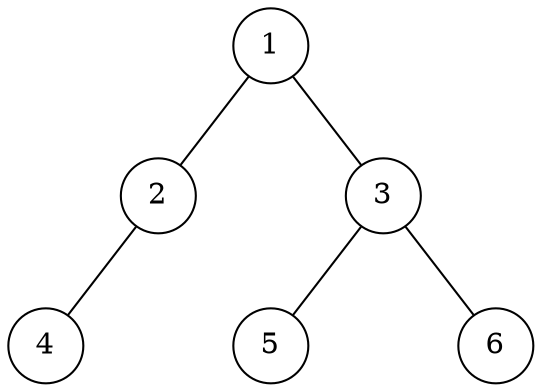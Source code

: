 graph bin_tree_01 {
    node [shape=circle];

    1 -- 2;
    1 -- M1 [style="dashed,invis"];
    1 -- 3;
    2 -- 4;
    2 -- M2 [style="dashed,invis"];
    3 -- 5;
    3 -- M3 [style="dashed,invis"];
    3 -- 6;

    M1, M2, M3 [label="" style="dashed, invis"]
}